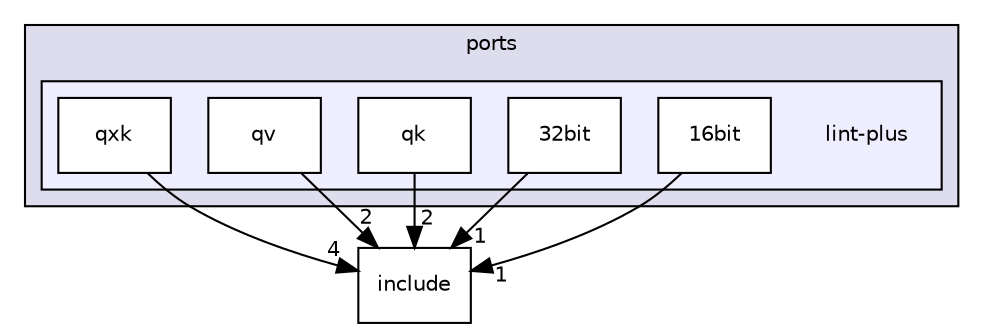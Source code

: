 digraph "lint-plus" {
  compound=true
  node [ fontsize="10", fontname="Helvetica"];
  edge [ labelfontsize="10", labelfontname="Helvetica"];
  subgraph clusterdir_dea11dbe73c9c82ce31138978df5ca9f {
    graph [ bgcolor="#ddddee", pencolor="black", label="ports" fontname="Helvetica", fontsize="10", URL="dir_dea11dbe73c9c82ce31138978df5ca9f.html"]
  subgraph clusterdir_da0690fd3d8bf355097a66de93f1d482 {
    graph [ bgcolor="#eeeeff", pencolor="black", label="" URL="dir_da0690fd3d8bf355097a66de93f1d482.html"];
    dir_da0690fd3d8bf355097a66de93f1d482 [shape=plaintext label="lint-plus"];
    dir_ff620cf6ad014dcd0e393d4747cdb38d [shape=box label="16bit" color="black" fillcolor="white" style="filled" URL="dir_ff620cf6ad014dcd0e393d4747cdb38d.html"];
    dir_7146b0923978537a3f447956f6aa28d8 [shape=box label="32bit" color="black" fillcolor="white" style="filled" URL="dir_7146b0923978537a3f447956f6aa28d8.html"];
    dir_9e9405e52c737dd5fa914d72d70513a1 [shape=box label="qk" color="black" fillcolor="white" style="filled" URL="dir_9e9405e52c737dd5fa914d72d70513a1.html"];
    dir_5b67af015b48e4669265833415e6e7ba [shape=box label="qv" color="black" fillcolor="white" style="filled" URL="dir_5b67af015b48e4669265833415e6e7ba.html"];
    dir_393e3089bc1342473d3c96afe6d18e80 [shape=box label="qxk" color="black" fillcolor="white" style="filled" URL="dir_393e3089bc1342473d3c96afe6d18e80.html"];
  }
  }
  dir_9b55b230f41344f00f9f1f35be51edc6 [shape=box label="include" URL="dir_9b55b230f41344f00f9f1f35be51edc6.html"];
  dir_ff620cf6ad014dcd0e393d4747cdb38d->dir_9b55b230f41344f00f9f1f35be51edc6 [headlabel="1", labeldistance=1.5 headhref="dir_000002_000005.html"];
  dir_9e9405e52c737dd5fa914d72d70513a1->dir_9b55b230f41344f00f9f1f35be51edc6 [headlabel="2", labeldistance=1.5 headhref="dir_000008_000005.html"];
  dir_393e3089bc1342473d3c96afe6d18e80->dir_9b55b230f41344f00f9f1f35be51edc6 [headlabel="4", labeldistance=1.5 headhref="dir_000010_000005.html"];
  dir_5b67af015b48e4669265833415e6e7ba->dir_9b55b230f41344f00f9f1f35be51edc6 [headlabel="2", labeldistance=1.5 headhref="dir_000009_000005.html"];
  dir_7146b0923978537a3f447956f6aa28d8->dir_9b55b230f41344f00f9f1f35be51edc6 [headlabel="1", labeldistance=1.5 headhref="dir_000003_000005.html"];
}
